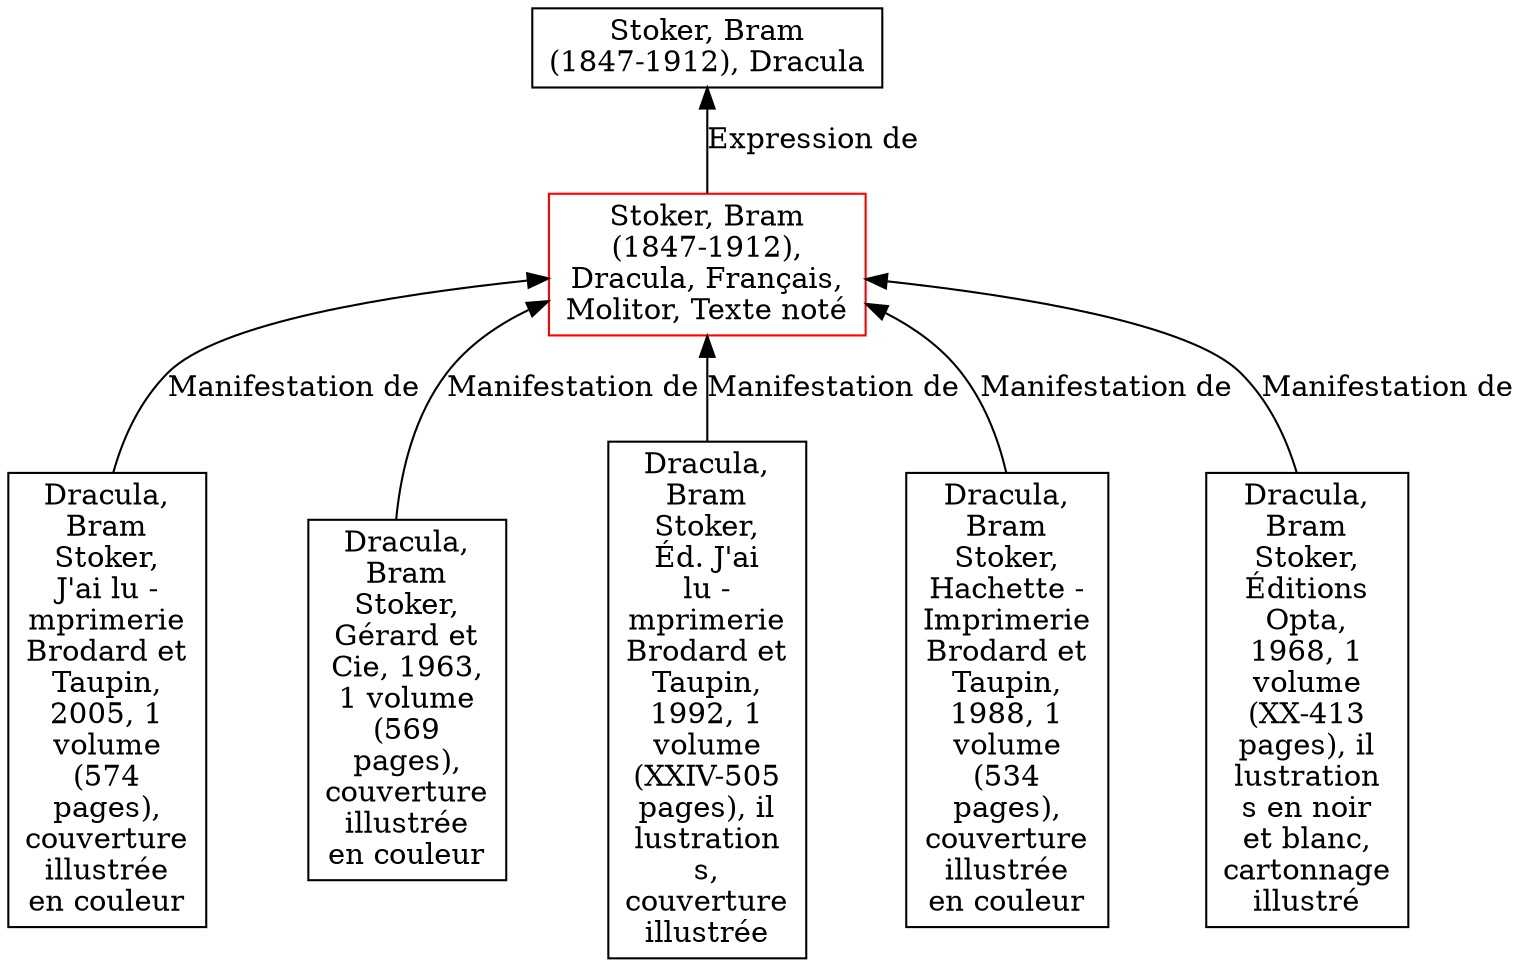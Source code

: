// Notice UMLRM0020
digraph UMLRM0020 {
	node [align=left shape=rect]
	size="20,20"
	rankdir=BT
	UMLRM0020 [label="Stoker, Bram
(1847-1912),
Dracula, Français,
Molitor, Texte noté" color=red]
	UMLRM0004 [label="Stoker, Bram
(1847-1912), Dracula"]
	UMLRM0020 -> UMLRM0004 [label="Expression de"]
	UMLRM0021 [label="Dracula,
Bram
Stoker,
J'ai lu -
mprimerie
Brodard et
Taupin,
2005, 1
volume
(574
pages),
couverture
illustrée
en couleur"]
	UMLRM0021 -> UMLRM0020 [label="Manifestation de"]
	UMLRM0024 [label="Dracula,
Bram
Stoker,
Gérard et
Cie, 1963,
1 volume
(569
pages),
couverture
illustrée
en couleur"]
	UMLRM0024 -> UMLRM0020 [label="Manifestation de"]
	UMLRM0027 [label="Dracula,
Bram
Stoker,
Éd. J'ai
lu -
mprimerie
Brodard et
Taupin,
1992, 1
volume
(XXIV-505
pages), il
lustration
s,
couverture
illustrée"]
	UMLRM0027 -> UMLRM0020 [label="Manifestation de"]
	UMLRM0030 [label="Dracula,
Bram
Stoker,
Hachette -
Imprimerie
Brodard et
Taupin,
1988, 1
volume
(534
pages),
couverture
illustrée
en couleur"]
	UMLRM0030 -> UMLRM0020 [label="Manifestation de"]
	UMLRM0110 [label="Dracula,
Bram
Stoker,
Éditions
Opta,
1968, 1
volume
(XX-413
pages), il
lustration
s en noir
et blanc,
cartonnage
illustré"]
	UMLRM0110 -> UMLRM0020 [label="Manifestation de"]
}
